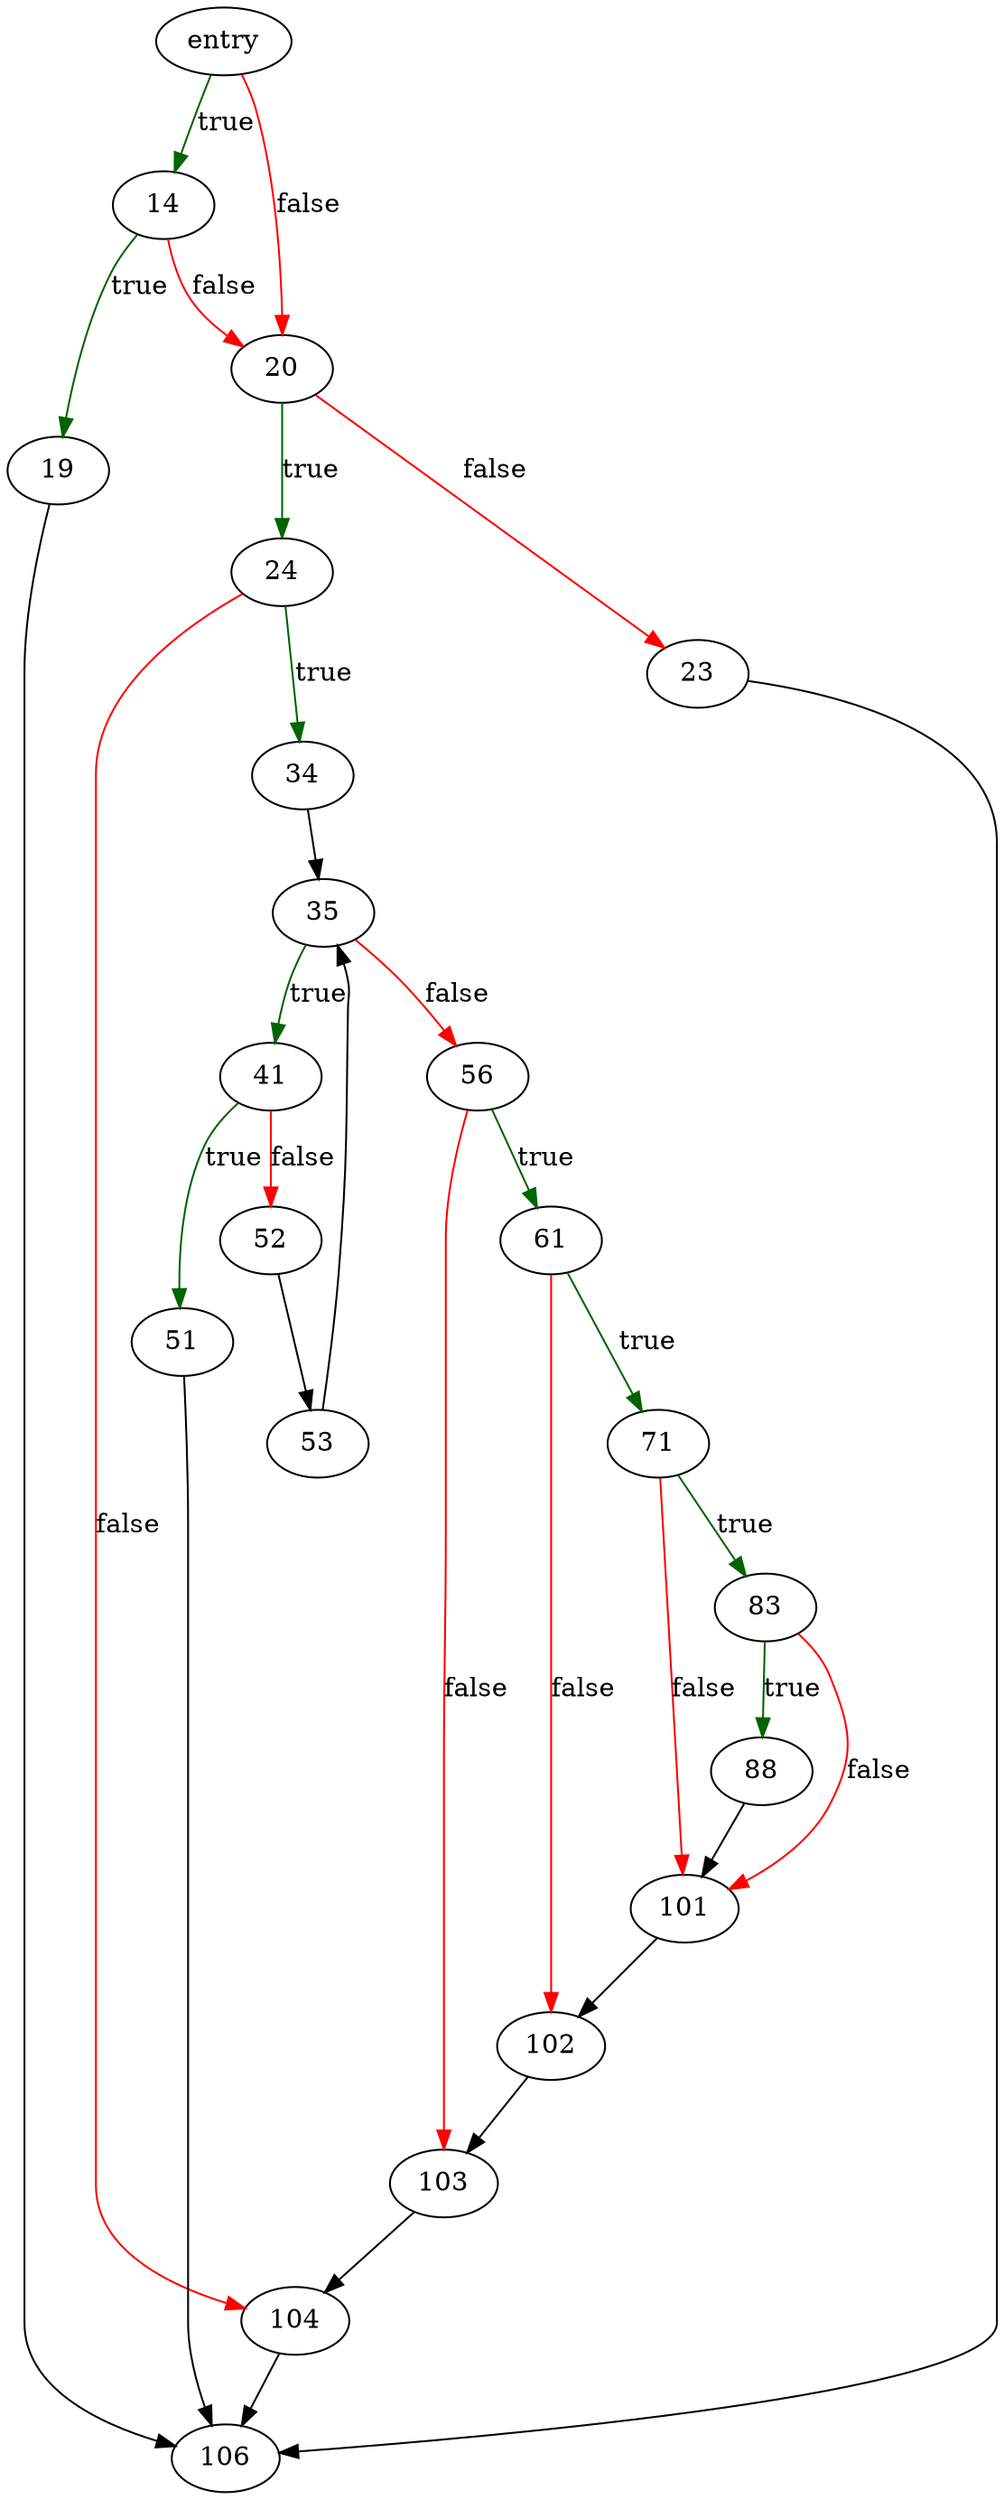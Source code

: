 digraph "sqlite3VtabBegin" {
	// Node definitions.
	2 [label=entry];
	14;
	19;
	20;
	23;
	24;
	34;
	35;
	41;
	51;
	52;
	53;
	56;
	61;
	71;
	83;
	88;
	101;
	102;
	103;
	104;
	106;

	// Edge definitions.
	2 -> 14 [
		color=darkgreen
		label=true
	];
	2 -> 20 [
		color=red
		label=false
	];
	14 -> 19 [
		color=darkgreen
		label=true
	];
	14 -> 20 [
		color=red
		label=false
	];
	19 -> 106;
	20 -> 23 [
		color=red
		label=false
	];
	20 -> 24 [
		color=darkgreen
		label=true
	];
	23 -> 106;
	24 -> 34 [
		color=darkgreen
		label=true
	];
	24 -> 104 [
		color=red
		label=false
	];
	34 -> 35;
	35 -> 41 [
		color=darkgreen
		label=true
	];
	35 -> 56 [
		color=red
		label=false
	];
	41 -> 51 [
		color=darkgreen
		label=true
	];
	41 -> 52 [
		color=red
		label=false
	];
	51 -> 106;
	52 -> 53;
	53 -> 35;
	56 -> 61 [
		color=darkgreen
		label=true
	];
	56 -> 103 [
		color=red
		label=false
	];
	61 -> 71 [
		color=darkgreen
		label=true
	];
	61 -> 102 [
		color=red
		label=false
	];
	71 -> 83 [
		color=darkgreen
		label=true
	];
	71 -> 101 [
		color=red
		label=false
	];
	83 -> 88 [
		color=darkgreen
		label=true
	];
	83 -> 101 [
		color=red
		label=false
	];
	88 -> 101;
	101 -> 102;
	102 -> 103;
	103 -> 104;
	104 -> 106;
}
